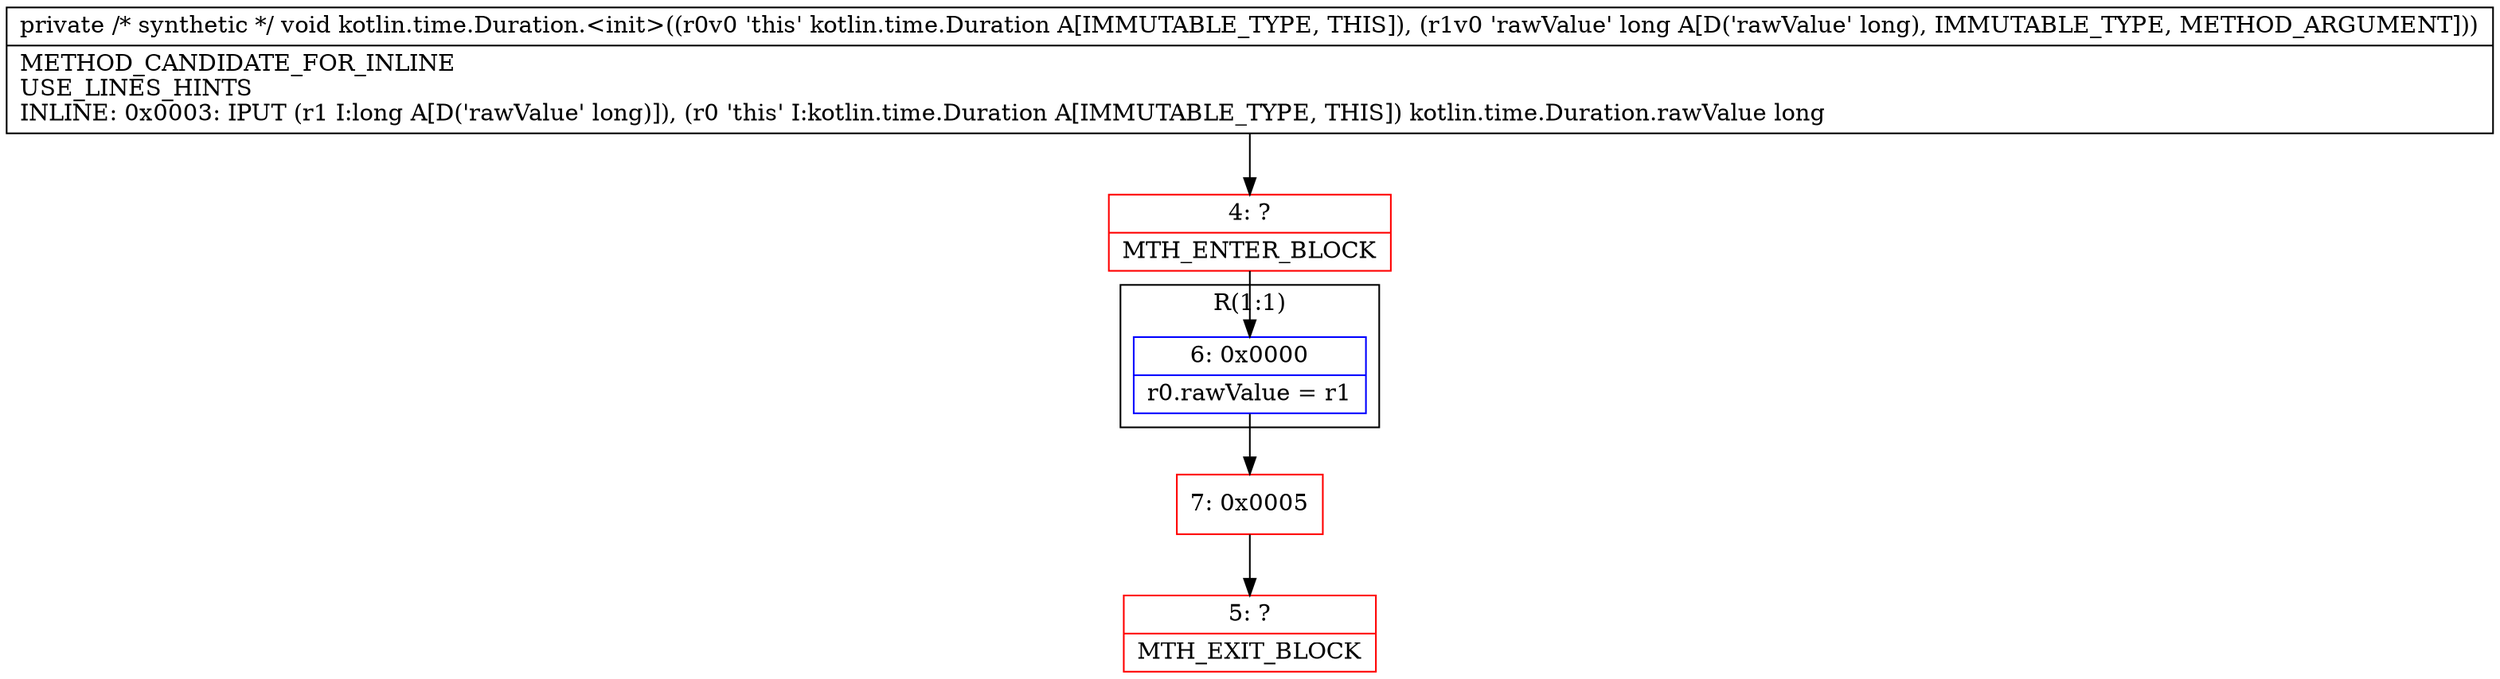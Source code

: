 digraph "CFG forkotlin.time.Duration.\<init\>(J)V" {
subgraph cluster_Region_1120042622 {
label = "R(1:1)";
node [shape=record,color=blue];
Node_6 [shape=record,label="{6\:\ 0x0000|r0.rawValue = r1\l}"];
}
Node_4 [shape=record,color=red,label="{4\:\ ?|MTH_ENTER_BLOCK\l}"];
Node_7 [shape=record,color=red,label="{7\:\ 0x0005}"];
Node_5 [shape=record,color=red,label="{5\:\ ?|MTH_EXIT_BLOCK\l}"];
MethodNode[shape=record,label="{private \/* synthetic *\/ void kotlin.time.Duration.\<init\>((r0v0 'this' kotlin.time.Duration A[IMMUTABLE_TYPE, THIS]), (r1v0 'rawValue' long A[D('rawValue' long), IMMUTABLE_TYPE, METHOD_ARGUMENT]))  | METHOD_CANDIDATE_FOR_INLINE\lUSE_LINES_HINTS\lINLINE: 0x0003: IPUT  (r1 I:long A[D('rawValue' long)]), (r0 'this' I:kotlin.time.Duration A[IMMUTABLE_TYPE, THIS]) kotlin.time.Duration.rawValue long\l}"];
MethodNode -> Node_4;Node_6 -> Node_7;
Node_4 -> Node_6;
Node_7 -> Node_5;
}


